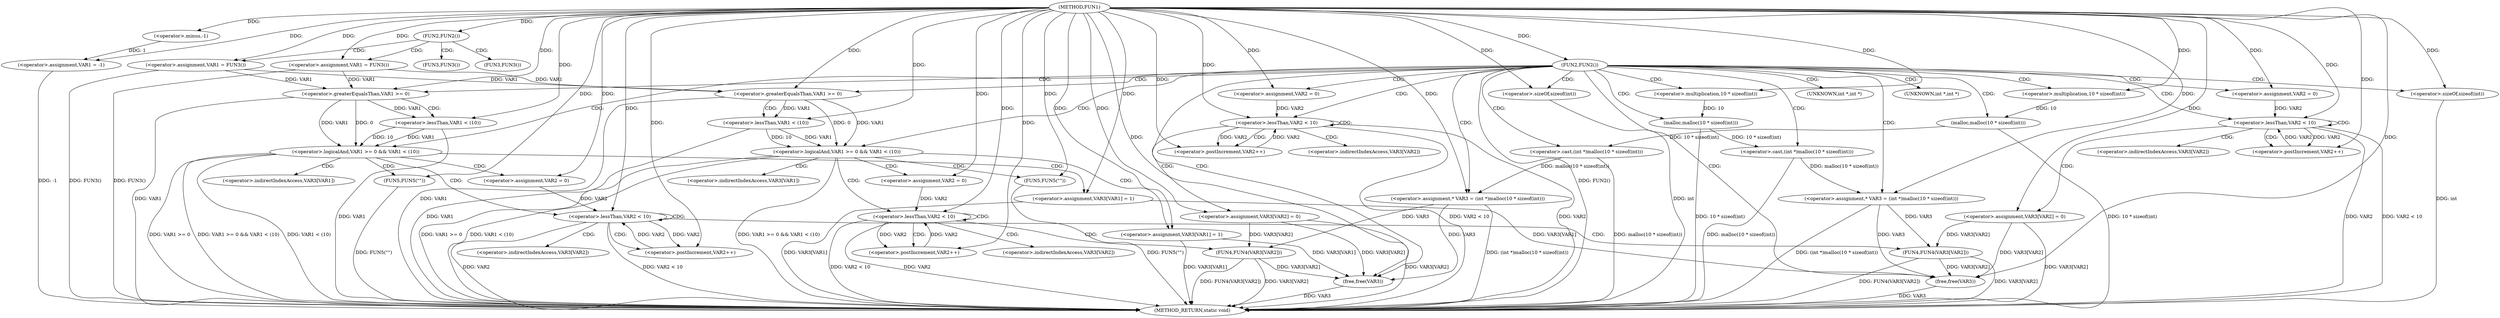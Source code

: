 digraph FUN1 {  
"1000100" [label = "(METHOD,FUN1)" ]
"1000245" [label = "(METHOD_RETURN,static void)" ]
"1000103" [label = "(<operator>.assignment,VAR1 = -1)" ]
"1000105" [label = "(<operator>.minus,-1)" ]
"1000108" [label = "(FUN2,FUN2())" ]
"1000110" [label = "(<operator>.assignment,VAR1 = FUN3())" ]
"1000115" [label = "(<operator>.assignment,VAR1 = FUN3())" ]
"1000119" [label = "(FUN2,FUN2())" ]
"1000124" [label = "(<operator>.assignment,* VAR3 = (int *)malloc(10 * sizeof(int)))" ]
"1000126" [label = "(<operator>.cast,(int *)malloc(10 * sizeof(int)))" ]
"1000128" [label = "(malloc,malloc(10 * sizeof(int)))" ]
"1000129" [label = "(<operator>.multiplication,10 * sizeof(int))" ]
"1000131" [label = "(<operator>.sizeOf,sizeof(int))" ]
"1000134" [label = "(<operator>.assignment,VAR2 = 0)" ]
"1000137" [label = "(<operator>.lessThan,VAR2 < 10)" ]
"1000140" [label = "(<operator>.postIncrement,VAR2++)" ]
"1000143" [label = "(<operator>.assignment,VAR3[VAR2] = 0)" ]
"1000149" [label = "(<operator>.logicalAnd,VAR1 >= 0 && VAR1 < (10))" ]
"1000150" [label = "(<operator>.greaterEqualsThan,VAR1 >= 0)" ]
"1000153" [label = "(<operator>.lessThan,VAR1 < (10))" ]
"1000157" [label = "(<operator>.assignment,VAR3[VAR1] = 1)" ]
"1000163" [label = "(<operator>.assignment,VAR2 = 0)" ]
"1000166" [label = "(<operator>.lessThan,VAR2 < 10)" ]
"1000169" [label = "(<operator>.postIncrement,VAR2++)" ]
"1000172" [label = "(FUN4,FUN4(VAR3[VAR2]))" ]
"1000178" [label = "(FUN5,FUN5(\"\"))" ]
"1000180" [label = "(free,free(VAR3))" ]
"1000187" [label = "(<operator>.assignment,* VAR3 = (int *)malloc(10 * sizeof(int)))" ]
"1000189" [label = "(<operator>.cast,(int *)malloc(10 * sizeof(int)))" ]
"1000191" [label = "(malloc,malloc(10 * sizeof(int)))" ]
"1000192" [label = "(<operator>.multiplication,10 * sizeof(int))" ]
"1000194" [label = "(<operator>.sizeOf,sizeof(int))" ]
"1000197" [label = "(<operator>.assignment,VAR2 = 0)" ]
"1000200" [label = "(<operator>.lessThan,VAR2 < 10)" ]
"1000203" [label = "(<operator>.postIncrement,VAR2++)" ]
"1000206" [label = "(<operator>.assignment,VAR3[VAR2] = 0)" ]
"1000212" [label = "(<operator>.logicalAnd,VAR1 >= 0 && VAR1 < (10))" ]
"1000213" [label = "(<operator>.greaterEqualsThan,VAR1 >= 0)" ]
"1000216" [label = "(<operator>.lessThan,VAR1 < (10))" ]
"1000220" [label = "(<operator>.assignment,VAR3[VAR1] = 1)" ]
"1000226" [label = "(<operator>.assignment,VAR2 = 0)" ]
"1000229" [label = "(<operator>.lessThan,VAR2 < 10)" ]
"1000232" [label = "(<operator>.postIncrement,VAR2++)" ]
"1000235" [label = "(FUN4,FUN4(VAR3[VAR2]))" ]
"1000241" [label = "(FUN5,FUN5(\"\"))" ]
"1000243" [label = "(free,free(VAR3))" ]
"1000112" [label = "(FUN3,FUN3())" ]
"1000117" [label = "(FUN3,FUN3())" ]
"1000127" [label = "(UNKNOWN,int *,int *)" ]
"1000144" [label = "(<operator>.indirectIndexAccess,VAR3[VAR2])" ]
"1000158" [label = "(<operator>.indirectIndexAccess,VAR3[VAR1])" ]
"1000173" [label = "(<operator>.indirectIndexAccess,VAR3[VAR2])" ]
"1000190" [label = "(UNKNOWN,int *,int *)" ]
"1000207" [label = "(<operator>.indirectIndexAccess,VAR3[VAR2])" ]
"1000221" [label = "(<operator>.indirectIndexAccess,VAR3[VAR1])" ]
"1000236" [label = "(<operator>.indirectIndexAccess,VAR3[VAR2])" ]
  "1000124" -> "1000245"  [ label = "DDG: (int *)malloc(10 * sizeof(int))"] 
  "1000180" -> "1000245"  [ label = "DDG: VAR3"] 
  "1000149" -> "1000245"  [ label = "DDG: VAR1 >= 0 && VAR1 < (10)"] 
  "1000110" -> "1000245"  [ label = "DDG: FUN3()"] 
  "1000119" -> "1000245"  [ label = "DDG: FUN2()"] 
  "1000191" -> "1000245"  [ label = "DDG: 10 * sizeof(int)"] 
  "1000178" -> "1000245"  [ label = "DDG: FUN5(\"\")"] 
  "1000115" -> "1000245"  [ label = "DDG: FUN3()"] 
  "1000172" -> "1000245"  [ label = "DDG: FUN4(VAR3[VAR2])"] 
  "1000220" -> "1000245"  [ label = "DDG: VAR3[VAR1]"] 
  "1000200" -> "1000245"  [ label = "DDG: VAR2"] 
  "1000235" -> "1000245"  [ label = "DDG: VAR3[VAR2]"] 
  "1000150" -> "1000245"  [ label = "DDG: VAR1"] 
  "1000235" -> "1000245"  [ label = "DDG: FUN4(VAR3[VAR2])"] 
  "1000200" -> "1000245"  [ label = "DDG: VAR2 < 10"] 
  "1000212" -> "1000245"  [ label = "DDG: VAR1 < (10)"] 
  "1000103" -> "1000245"  [ label = "DDG: -1"] 
  "1000216" -> "1000245"  [ label = "DDG: VAR1"] 
  "1000213" -> "1000245"  [ label = "DDG: VAR1"] 
  "1000187" -> "1000245"  [ label = "DDG: (int *)malloc(10 * sizeof(int))"] 
  "1000131" -> "1000245"  [ label = "DDG: int"] 
  "1000166" -> "1000245"  [ label = "DDG: VAR2 < 10"] 
  "1000194" -> "1000245"  [ label = "DDG: int"] 
  "1000229" -> "1000245"  [ label = "DDG: VAR2 < 10"] 
  "1000128" -> "1000245"  [ label = "DDG: 10 * sizeof(int)"] 
  "1000143" -> "1000245"  [ label = "DDG: VAR3[VAR2]"] 
  "1000166" -> "1000245"  [ label = "DDG: VAR2"] 
  "1000157" -> "1000245"  [ label = "DDG: VAR3[VAR1]"] 
  "1000189" -> "1000245"  [ label = "DDG: malloc(10 * sizeof(int))"] 
  "1000206" -> "1000245"  [ label = "DDG: VAR3[VAR2]"] 
  "1000149" -> "1000245"  [ label = "DDG: VAR1 < (10)"] 
  "1000212" -> "1000245"  [ label = "DDG: VAR1 >= 0 && VAR1 < (10)"] 
  "1000153" -> "1000245"  [ label = "DDG: VAR1"] 
  "1000212" -> "1000245"  [ label = "DDG: VAR1 >= 0"] 
  "1000172" -> "1000245"  [ label = "DDG: VAR3[VAR2]"] 
  "1000229" -> "1000245"  [ label = "DDG: VAR2"] 
  "1000243" -> "1000245"  [ label = "DDG: VAR3"] 
  "1000149" -> "1000245"  [ label = "DDG: VAR1 >= 0"] 
  "1000126" -> "1000245"  [ label = "DDG: malloc(10 * sizeof(int))"] 
  "1000137" -> "1000245"  [ label = "DDG: VAR2"] 
  "1000241" -> "1000245"  [ label = "DDG: FUN5(\"\")"] 
  "1000137" -> "1000245"  [ label = "DDG: VAR2 < 10"] 
  "1000105" -> "1000103"  [ label = "DDG: 1"] 
  "1000100" -> "1000103"  [ label = "DDG: "] 
  "1000100" -> "1000105"  [ label = "DDG: "] 
  "1000100" -> "1000108"  [ label = "DDG: "] 
  "1000100" -> "1000110"  [ label = "DDG: "] 
  "1000100" -> "1000115"  [ label = "DDG: "] 
  "1000100" -> "1000119"  [ label = "DDG: "] 
  "1000126" -> "1000124"  [ label = "DDG: malloc(10 * sizeof(int))"] 
  "1000100" -> "1000124"  [ label = "DDG: "] 
  "1000128" -> "1000126"  [ label = "DDG: 10 * sizeof(int)"] 
  "1000129" -> "1000128"  [ label = "DDG: 10"] 
  "1000100" -> "1000129"  [ label = "DDG: "] 
  "1000100" -> "1000131"  [ label = "DDG: "] 
  "1000100" -> "1000134"  [ label = "DDG: "] 
  "1000140" -> "1000137"  [ label = "DDG: VAR2"] 
  "1000134" -> "1000137"  [ label = "DDG: VAR2"] 
  "1000100" -> "1000137"  [ label = "DDG: "] 
  "1000137" -> "1000140"  [ label = "DDG: VAR2"] 
  "1000100" -> "1000140"  [ label = "DDG: "] 
  "1000100" -> "1000143"  [ label = "DDG: "] 
  "1000150" -> "1000149"  [ label = "DDG: VAR1"] 
  "1000150" -> "1000149"  [ label = "DDG: 0"] 
  "1000110" -> "1000150"  [ label = "DDG: VAR1"] 
  "1000115" -> "1000150"  [ label = "DDG: VAR1"] 
  "1000100" -> "1000150"  [ label = "DDG: "] 
  "1000153" -> "1000149"  [ label = "DDG: VAR1"] 
  "1000153" -> "1000149"  [ label = "DDG: 10"] 
  "1000150" -> "1000153"  [ label = "DDG: VAR1"] 
  "1000100" -> "1000153"  [ label = "DDG: "] 
  "1000100" -> "1000157"  [ label = "DDG: "] 
  "1000100" -> "1000163"  [ label = "DDG: "] 
  "1000163" -> "1000166"  [ label = "DDG: VAR2"] 
  "1000169" -> "1000166"  [ label = "DDG: VAR2"] 
  "1000100" -> "1000166"  [ label = "DDG: "] 
  "1000166" -> "1000169"  [ label = "DDG: VAR2"] 
  "1000100" -> "1000169"  [ label = "DDG: "] 
  "1000124" -> "1000172"  [ label = "DDG: VAR3"] 
  "1000143" -> "1000172"  [ label = "DDG: VAR3[VAR2]"] 
  "1000100" -> "1000178"  [ label = "DDG: "] 
  "1000124" -> "1000180"  [ label = "DDG: VAR3"] 
  "1000172" -> "1000180"  [ label = "DDG: VAR3[VAR2]"] 
  "1000157" -> "1000180"  [ label = "DDG: VAR3[VAR1]"] 
  "1000143" -> "1000180"  [ label = "DDG: VAR3[VAR2]"] 
  "1000100" -> "1000180"  [ label = "DDG: "] 
  "1000189" -> "1000187"  [ label = "DDG: malloc(10 * sizeof(int))"] 
  "1000100" -> "1000187"  [ label = "DDG: "] 
  "1000191" -> "1000189"  [ label = "DDG: 10 * sizeof(int)"] 
  "1000192" -> "1000191"  [ label = "DDG: 10"] 
  "1000100" -> "1000192"  [ label = "DDG: "] 
  "1000100" -> "1000194"  [ label = "DDG: "] 
  "1000100" -> "1000197"  [ label = "DDG: "] 
  "1000203" -> "1000200"  [ label = "DDG: VAR2"] 
  "1000197" -> "1000200"  [ label = "DDG: VAR2"] 
  "1000100" -> "1000200"  [ label = "DDG: "] 
  "1000200" -> "1000203"  [ label = "DDG: VAR2"] 
  "1000100" -> "1000203"  [ label = "DDG: "] 
  "1000100" -> "1000206"  [ label = "DDG: "] 
  "1000213" -> "1000212"  [ label = "DDG: VAR1"] 
  "1000213" -> "1000212"  [ label = "DDG: 0"] 
  "1000110" -> "1000213"  [ label = "DDG: VAR1"] 
  "1000115" -> "1000213"  [ label = "DDG: VAR1"] 
  "1000100" -> "1000213"  [ label = "DDG: "] 
  "1000216" -> "1000212"  [ label = "DDG: VAR1"] 
  "1000216" -> "1000212"  [ label = "DDG: 10"] 
  "1000213" -> "1000216"  [ label = "DDG: VAR1"] 
  "1000100" -> "1000216"  [ label = "DDG: "] 
  "1000100" -> "1000220"  [ label = "DDG: "] 
  "1000100" -> "1000226"  [ label = "DDG: "] 
  "1000226" -> "1000229"  [ label = "DDG: VAR2"] 
  "1000232" -> "1000229"  [ label = "DDG: VAR2"] 
  "1000100" -> "1000229"  [ label = "DDG: "] 
  "1000229" -> "1000232"  [ label = "DDG: VAR2"] 
  "1000100" -> "1000232"  [ label = "DDG: "] 
  "1000187" -> "1000235"  [ label = "DDG: VAR3"] 
  "1000206" -> "1000235"  [ label = "DDG: VAR3[VAR2]"] 
  "1000100" -> "1000241"  [ label = "DDG: "] 
  "1000187" -> "1000243"  [ label = "DDG: VAR3"] 
  "1000220" -> "1000243"  [ label = "DDG: VAR3[VAR1]"] 
  "1000235" -> "1000243"  [ label = "DDG: VAR3[VAR2]"] 
  "1000206" -> "1000243"  [ label = "DDG: VAR3[VAR2]"] 
  "1000100" -> "1000243"  [ label = "DDG: "] 
  "1000108" -> "1000110"  [ label = "CDG: "] 
  "1000108" -> "1000117"  [ label = "CDG: "] 
  "1000108" -> "1000112"  [ label = "CDG: "] 
  "1000108" -> "1000115"  [ label = "CDG: "] 
  "1000119" -> "1000200"  [ label = "CDG: "] 
  "1000119" -> "1000191"  [ label = "CDG: "] 
  "1000119" -> "1000127"  [ label = "CDG: "] 
  "1000119" -> "1000128"  [ label = "CDG: "] 
  "1000119" -> "1000197"  [ label = "CDG: "] 
  "1000119" -> "1000150"  [ label = "CDG: "] 
  "1000119" -> "1000180"  [ label = "CDG: "] 
  "1000119" -> "1000243"  [ label = "CDG: "] 
  "1000119" -> "1000149"  [ label = "CDG: "] 
  "1000119" -> "1000190"  [ label = "CDG: "] 
  "1000119" -> "1000126"  [ label = "CDG: "] 
  "1000119" -> "1000194"  [ label = "CDG: "] 
  "1000119" -> "1000192"  [ label = "CDG: "] 
  "1000119" -> "1000187"  [ label = "CDG: "] 
  "1000119" -> "1000213"  [ label = "CDG: "] 
  "1000119" -> "1000212"  [ label = "CDG: "] 
  "1000119" -> "1000189"  [ label = "CDG: "] 
  "1000119" -> "1000131"  [ label = "CDG: "] 
  "1000119" -> "1000137"  [ label = "CDG: "] 
  "1000119" -> "1000129"  [ label = "CDG: "] 
  "1000119" -> "1000124"  [ label = "CDG: "] 
  "1000119" -> "1000134"  [ label = "CDG: "] 
  "1000137" -> "1000144"  [ label = "CDG: "] 
  "1000137" -> "1000143"  [ label = "CDG: "] 
  "1000137" -> "1000137"  [ label = "CDG: "] 
  "1000137" -> "1000140"  [ label = "CDG: "] 
  "1000149" -> "1000166"  [ label = "CDG: "] 
  "1000149" -> "1000157"  [ label = "CDG: "] 
  "1000149" -> "1000163"  [ label = "CDG: "] 
  "1000149" -> "1000178"  [ label = "CDG: "] 
  "1000149" -> "1000158"  [ label = "CDG: "] 
  "1000150" -> "1000153"  [ label = "CDG: "] 
  "1000166" -> "1000166"  [ label = "CDG: "] 
  "1000166" -> "1000172"  [ label = "CDG: "] 
  "1000166" -> "1000169"  [ label = "CDG: "] 
  "1000166" -> "1000173"  [ label = "CDG: "] 
  "1000200" -> "1000200"  [ label = "CDG: "] 
  "1000200" -> "1000206"  [ label = "CDG: "] 
  "1000200" -> "1000207"  [ label = "CDG: "] 
  "1000200" -> "1000203"  [ label = "CDG: "] 
  "1000212" -> "1000221"  [ label = "CDG: "] 
  "1000212" -> "1000220"  [ label = "CDG: "] 
  "1000212" -> "1000226"  [ label = "CDG: "] 
  "1000212" -> "1000229"  [ label = "CDG: "] 
  "1000212" -> "1000241"  [ label = "CDG: "] 
  "1000213" -> "1000216"  [ label = "CDG: "] 
  "1000229" -> "1000236"  [ label = "CDG: "] 
  "1000229" -> "1000235"  [ label = "CDG: "] 
  "1000229" -> "1000232"  [ label = "CDG: "] 
  "1000229" -> "1000229"  [ label = "CDG: "] 
}
